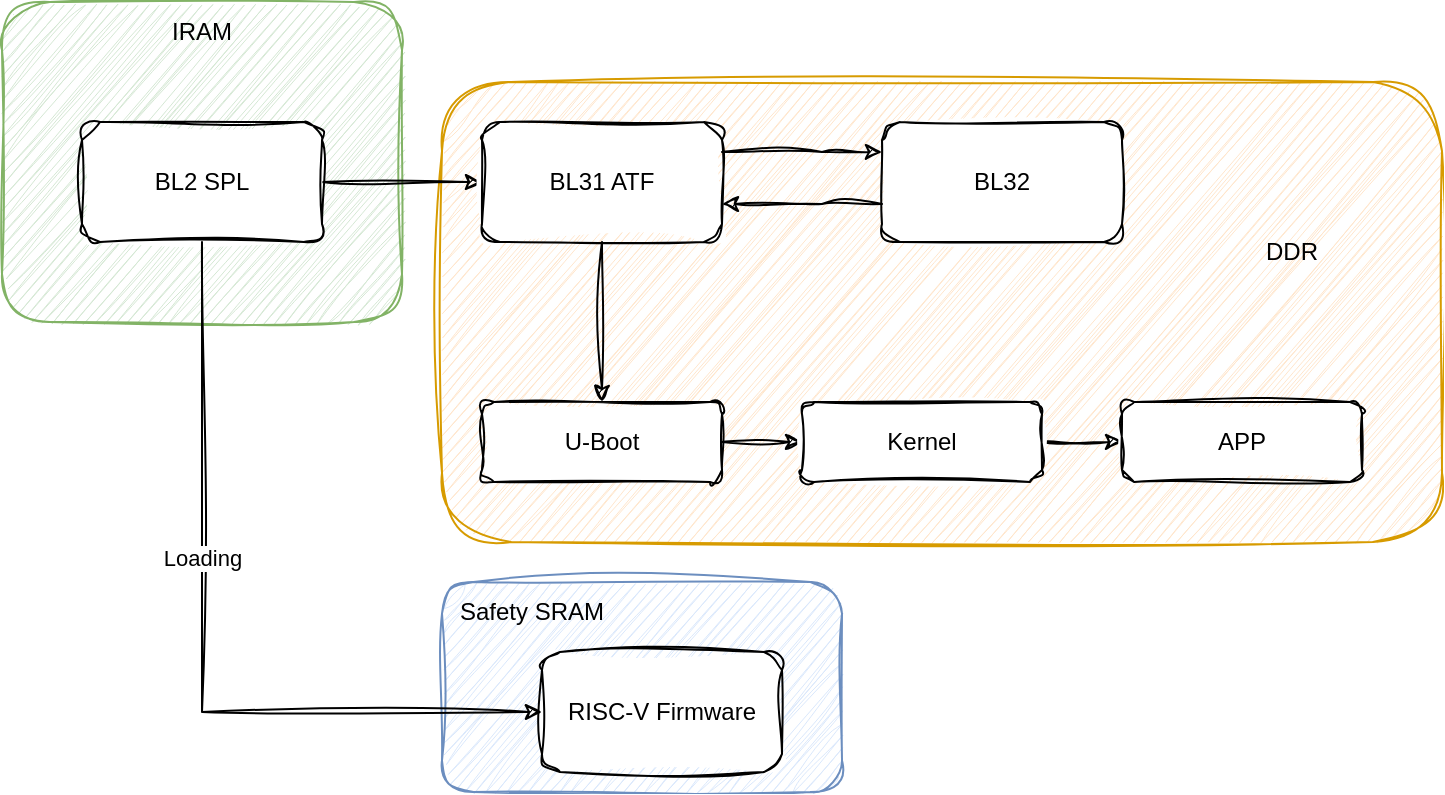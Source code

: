 <mxfile version="22.1.21" type="github">
  <diagram name="第 1 页" id="paKhPuC250VpECsVpcrx">
    <mxGraphModel dx="771" dy="384" grid="1" gridSize="10" guides="1" tooltips="1" connect="1" arrows="1" fold="1" page="1" pageScale="1" pageWidth="827" pageHeight="1169" math="0" shadow="0">
      <root>
        <mxCell id="0" />
        <mxCell id="1" parent="0" />
        <mxCell id="JOhDM8lsrtYz72kYOT-Z-21" value="" style="rounded=1;whiteSpace=wrap;html=1;fillColor=#ffe6cc;strokeColor=#d79b00;sketch=1;curveFitting=1;jiggle=2;" vertex="1" parent="1">
          <mxGeometry x="300" y="200" width="500" height="230" as="geometry" />
        </mxCell>
        <mxCell id="JOhDM8lsrtYz72kYOT-Z-19" value="" style="rounded=1;whiteSpace=wrap;html=1;fillColor=#dae8fc;strokeColor=#6c8ebf;sketch=1;curveFitting=1;jiggle=2;" vertex="1" parent="1">
          <mxGeometry x="300" y="450" width="200" height="105" as="geometry" />
        </mxCell>
        <mxCell id="JOhDM8lsrtYz72kYOT-Z-17" value="" style="rounded=1;whiteSpace=wrap;html=1;fillColor=#d5e8d4;strokeColor=#82b366;sketch=1;curveFitting=1;jiggle=2;" vertex="1" parent="1">
          <mxGeometry x="80" y="160" width="200" height="160" as="geometry" />
        </mxCell>
        <mxCell id="JOhDM8lsrtYz72kYOT-Z-3" value="" style="edgeStyle=orthogonalEdgeStyle;rounded=0;orthogonalLoop=1;jettySize=auto;html=1;sketch=1;curveFitting=1;jiggle=2;" edge="1" parent="1" source="JOhDM8lsrtYz72kYOT-Z-1" target="JOhDM8lsrtYz72kYOT-Z-2">
          <mxGeometry relative="1" as="geometry" />
        </mxCell>
        <mxCell id="JOhDM8lsrtYz72kYOT-Z-1" value="BL2 SPL" style="rounded=1;whiteSpace=wrap;html=1;sketch=1;curveFitting=1;jiggle=2;" vertex="1" parent="1">
          <mxGeometry x="120" y="220" width="120" height="60" as="geometry" />
        </mxCell>
        <mxCell id="JOhDM8lsrtYz72kYOT-Z-5" value="" style="edgeStyle=orthogonalEdgeStyle;rounded=0;orthogonalLoop=1;jettySize=auto;html=1;sketch=1;curveFitting=1;jiggle=2;" edge="1" parent="1">
          <mxGeometry relative="1" as="geometry">
            <mxPoint x="440" y="235" as="sourcePoint" />
            <mxPoint x="520" y="235" as="targetPoint" />
            <Array as="points">
              <mxPoint x="490" y="235" />
              <mxPoint x="490" y="235" />
            </Array>
          </mxGeometry>
        </mxCell>
        <mxCell id="JOhDM8lsrtYz72kYOT-Z-7" value="" style="edgeStyle=orthogonalEdgeStyle;rounded=0;orthogonalLoop=1;jettySize=auto;html=1;sketch=1;curveFitting=1;jiggle=2;" edge="1" parent="1" source="JOhDM8lsrtYz72kYOT-Z-2" target="JOhDM8lsrtYz72kYOT-Z-6">
          <mxGeometry relative="1" as="geometry" />
        </mxCell>
        <mxCell id="JOhDM8lsrtYz72kYOT-Z-2" value="BL31 ATF" style="whiteSpace=wrap;html=1;rounded=1;sketch=1;curveFitting=1;jiggle=2;" vertex="1" parent="1">
          <mxGeometry x="320" y="220" width="120" height="60" as="geometry" />
        </mxCell>
        <mxCell id="JOhDM8lsrtYz72kYOT-Z-4" value="BL32" style="whiteSpace=wrap;html=1;rounded=1;sketch=1;curveFitting=1;jiggle=2;" vertex="1" parent="1">
          <mxGeometry x="520" y="220" width="120" height="60" as="geometry" />
        </mxCell>
        <mxCell id="JOhDM8lsrtYz72kYOT-Z-9" value="" style="edgeStyle=orthogonalEdgeStyle;rounded=0;orthogonalLoop=1;jettySize=auto;html=1;sketch=1;curveFitting=1;jiggle=2;" edge="1" parent="1" source="JOhDM8lsrtYz72kYOT-Z-6" target="JOhDM8lsrtYz72kYOT-Z-8">
          <mxGeometry relative="1" as="geometry" />
        </mxCell>
        <mxCell id="JOhDM8lsrtYz72kYOT-Z-6" value="U-Boot" style="whiteSpace=wrap;html=1;rounded=1;sketch=1;curveFitting=1;jiggle=2;" vertex="1" parent="1">
          <mxGeometry x="320" y="360" width="120" height="40" as="geometry" />
        </mxCell>
        <mxCell id="JOhDM8lsrtYz72kYOT-Z-11" value="" style="edgeStyle=orthogonalEdgeStyle;rounded=0;orthogonalLoop=1;jettySize=auto;html=1;sketch=1;curveFitting=1;jiggle=2;" edge="1" parent="1" source="JOhDM8lsrtYz72kYOT-Z-8" target="JOhDM8lsrtYz72kYOT-Z-10">
          <mxGeometry relative="1" as="geometry" />
        </mxCell>
        <mxCell id="JOhDM8lsrtYz72kYOT-Z-8" value="Kernel" style="whiteSpace=wrap;html=1;rounded=1;sketch=1;curveFitting=1;jiggle=2;" vertex="1" parent="1">
          <mxGeometry x="480" y="360" width="120" height="40" as="geometry" />
        </mxCell>
        <mxCell id="JOhDM8lsrtYz72kYOT-Z-10" value="APP" style="whiteSpace=wrap;html=1;rounded=1;sketch=1;curveFitting=1;jiggle=2;" vertex="1" parent="1">
          <mxGeometry x="640" y="360" width="120" height="40" as="geometry" />
        </mxCell>
        <mxCell id="JOhDM8lsrtYz72kYOT-Z-13" value="" style="edgeStyle=orthogonalEdgeStyle;rounded=0;orthogonalLoop=1;jettySize=auto;html=1;endArrow=none;endFill=0;startArrow=classic;startFill=1;sketch=1;curveFitting=1;jiggle=2;" edge="1" parent="1">
          <mxGeometry relative="1" as="geometry">
            <mxPoint x="440" y="261" as="sourcePoint" />
            <mxPoint x="520" y="261" as="targetPoint" />
            <Array as="points">
              <mxPoint x="490" y="261" />
              <mxPoint x="490" y="261" />
            </Array>
          </mxGeometry>
        </mxCell>
        <mxCell id="JOhDM8lsrtYz72kYOT-Z-14" value="RISC-V Firmware" style="whiteSpace=wrap;html=1;rounded=1;sketch=1;curveFitting=1;jiggle=2;" vertex="1" parent="1">
          <mxGeometry x="350" y="485" width="120" height="60" as="geometry" />
        </mxCell>
        <mxCell id="JOhDM8lsrtYz72kYOT-Z-18" value="IRAM" style="text;html=1;strokeColor=none;fillColor=none;align=center;verticalAlign=middle;whiteSpace=wrap;rounded=0;sketch=1;curveFitting=1;jiggle=2;" vertex="1" parent="1">
          <mxGeometry x="150" y="160" width="60" height="30" as="geometry" />
        </mxCell>
        <mxCell id="JOhDM8lsrtYz72kYOT-Z-20" value="Safety SRAM" style="text;html=1;strokeColor=none;fillColor=none;align=center;verticalAlign=middle;whiteSpace=wrap;rounded=0;sketch=1;curveFitting=1;jiggle=2;" vertex="1" parent="1">
          <mxGeometry x="300" y="450" width="90" height="30" as="geometry" />
        </mxCell>
        <mxCell id="JOhDM8lsrtYz72kYOT-Z-22" value="DDR" style="text;html=1;strokeColor=none;fillColor=none;align=center;verticalAlign=middle;whiteSpace=wrap;rounded=0;sketch=1;curveFitting=1;jiggle=2;" vertex="1" parent="1">
          <mxGeometry x="680" y="270" width="90" height="30" as="geometry" />
        </mxCell>
        <mxCell id="JOhDM8lsrtYz72kYOT-Z-25" value="" style="endArrow=classic;html=1;rounded=0;exitX=0.5;exitY=1;exitDx=0;exitDy=0;entryX=0;entryY=0.5;entryDx=0;entryDy=0;sketch=1;curveFitting=1;jiggle=2;" edge="1" parent="1" source="JOhDM8lsrtYz72kYOT-Z-1" target="JOhDM8lsrtYz72kYOT-Z-14">
          <mxGeometry width="50" height="50" relative="1" as="geometry">
            <mxPoint x="140" y="410" as="sourcePoint" />
            <mxPoint x="190" y="360" as="targetPoint" />
            <Array as="points">
              <mxPoint x="180" y="515" />
            </Array>
          </mxGeometry>
        </mxCell>
        <mxCell id="JOhDM8lsrtYz72kYOT-Z-26" value="Loading" style="edgeLabel;html=1;align=center;verticalAlign=middle;resizable=0;points=[];sketch=1;curveFitting=1;jiggle=2;" vertex="1" connectable="0" parent="JOhDM8lsrtYz72kYOT-Z-25">
          <mxGeometry x="-0.223" relative="1" as="geometry">
            <mxPoint as="offset" />
          </mxGeometry>
        </mxCell>
      </root>
    </mxGraphModel>
  </diagram>
</mxfile>
